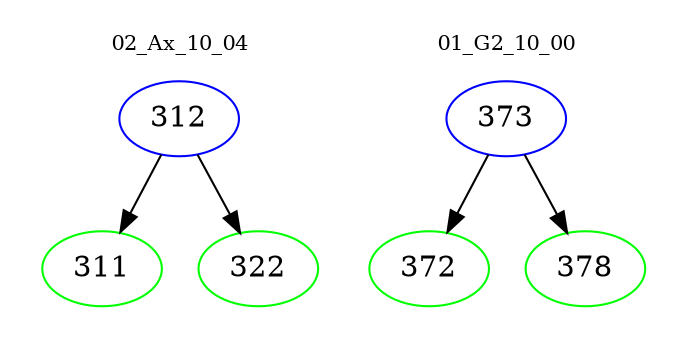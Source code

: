 digraph{
subgraph cluster_0 {
color = white
label = "02_Ax_10_04";
fontsize=10;
T0_312 [label="312", color="blue"]
T0_312 -> T0_311 [color="black"]
T0_311 [label="311", color="green"]
T0_312 -> T0_322 [color="black"]
T0_322 [label="322", color="green"]
}
subgraph cluster_1 {
color = white
label = "01_G2_10_00";
fontsize=10;
T1_373 [label="373", color="blue"]
T1_373 -> T1_372 [color="black"]
T1_372 [label="372", color="green"]
T1_373 -> T1_378 [color="black"]
T1_378 [label="378", color="green"]
}
}
